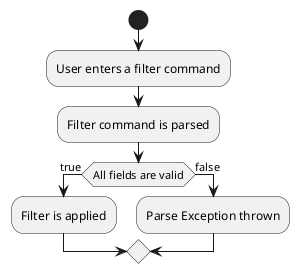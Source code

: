 @startuml
'https://plantuml.com/activity-diagram-beta

start
:User enters a filter command;
:Filter command is parsed;
if (All fields are valid) then (true)
  :Filter is applied;
else (false)
    :Parse Exception thrown;
@enduml

